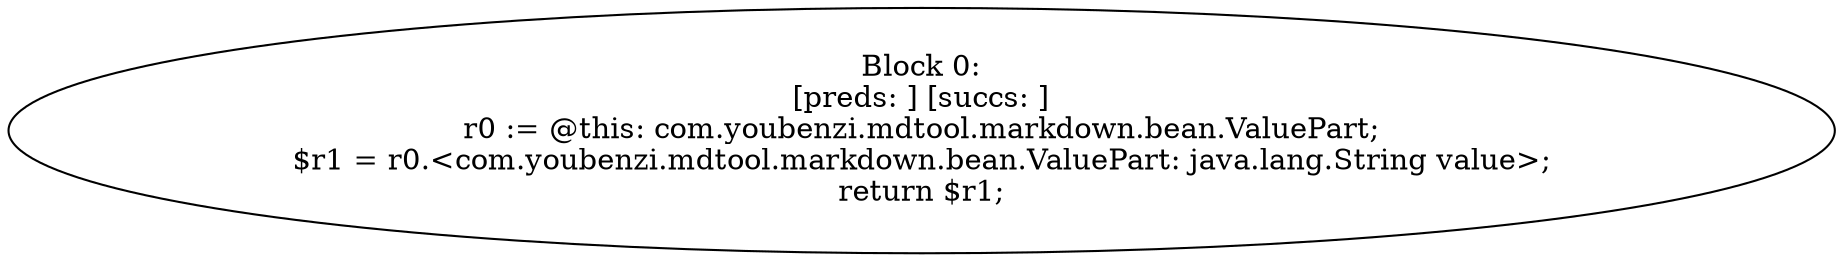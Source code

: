 digraph "unitGraph" {
    "Block 0:
[preds: ] [succs: ]
r0 := @this: com.youbenzi.mdtool.markdown.bean.ValuePart;
$r1 = r0.<com.youbenzi.mdtool.markdown.bean.ValuePart: java.lang.String value>;
return $r1;
"
}
